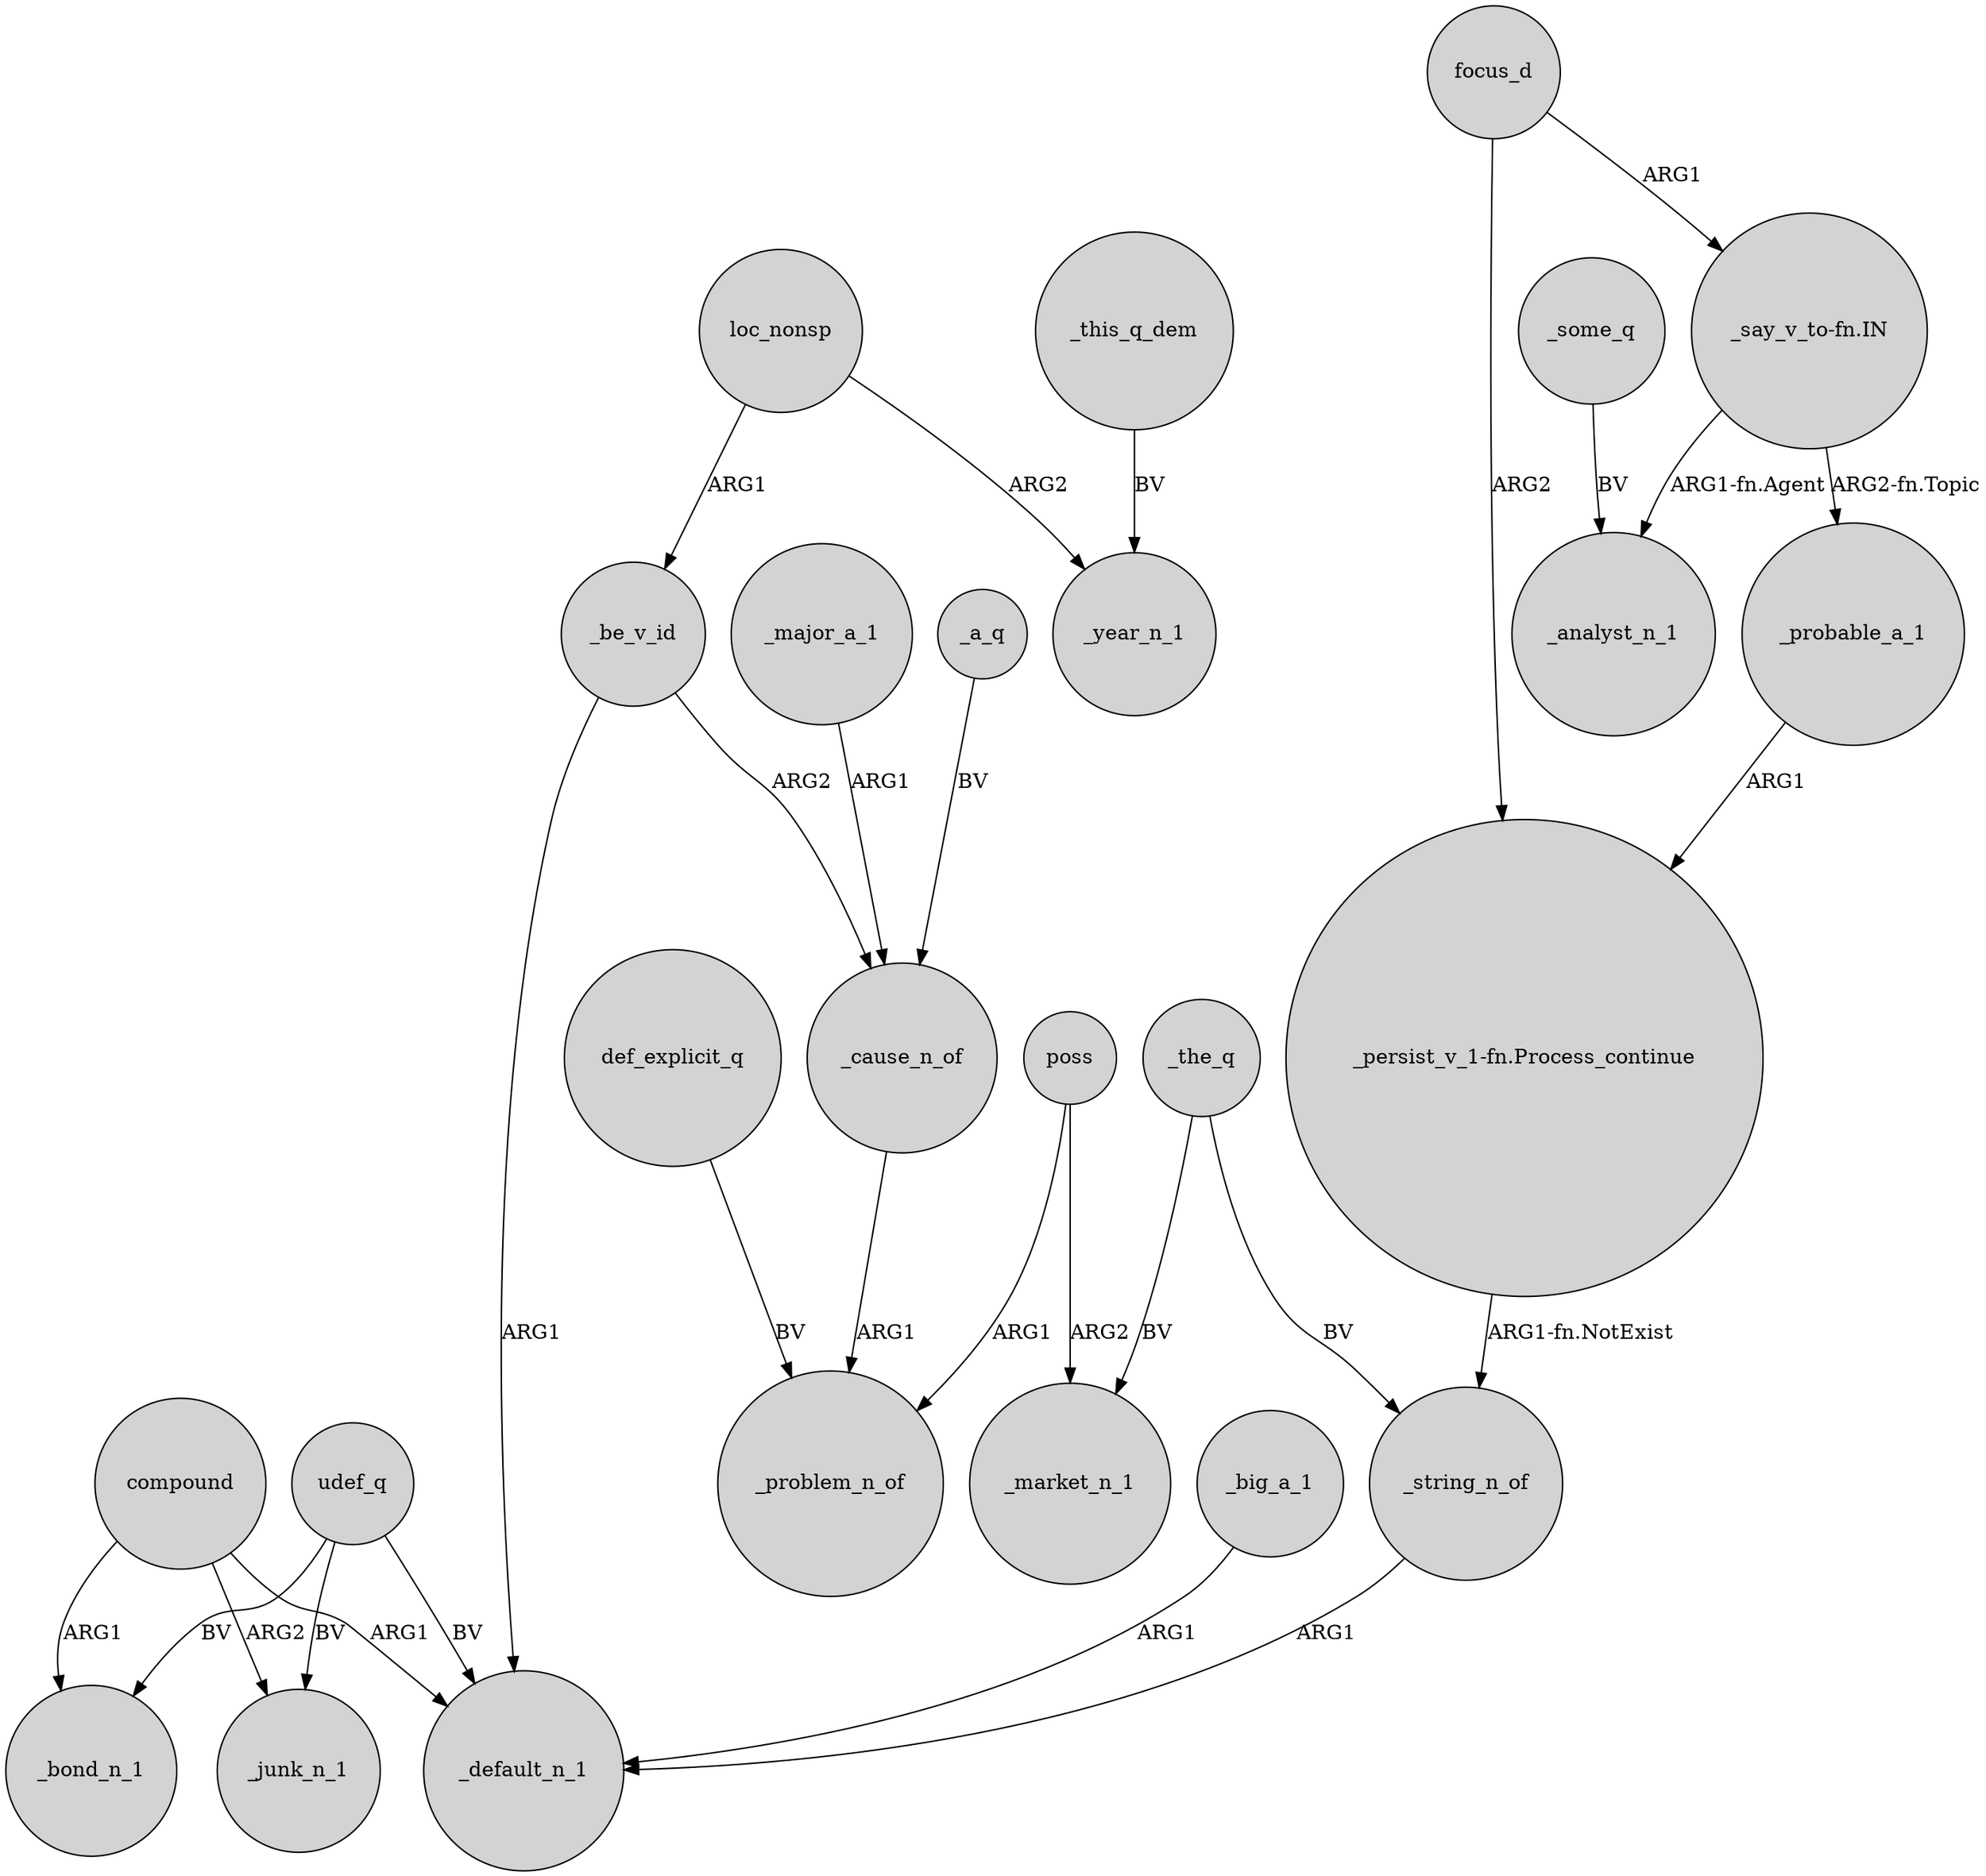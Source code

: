 digraph {
	node [shape=circle style=filled]
	_string_n_of -> _default_n_1 [label=ARG1]
	_major_a_1 -> _cause_n_of [label=ARG1]
	poss -> _problem_n_of [label=ARG1]
	compound -> _bond_n_1 [label=ARG1]
	_the_q -> _string_n_of [label=BV]
	_big_a_1 -> _default_n_1 [label=ARG1]
	udef_q -> _default_n_1 [label=BV]
	compound -> _junk_n_1 [label=ARG2]
	focus_d -> "_persist_v_1-fn.Process_continue" [label=ARG2]
	_cause_n_of -> _problem_n_of [label=ARG1]
	"_persist_v_1-fn.Process_continue" -> _string_n_of [label="ARG1-fn.NotExist"]
	"_say_v_to-fn.IN" -> _probable_a_1 [label="ARG2-fn.Topic"]
	udef_q -> _junk_n_1 [label=BV]
	udef_q -> _bond_n_1 [label=BV]
	def_explicit_q -> _problem_n_of [label=BV]
	_probable_a_1 -> "_persist_v_1-fn.Process_continue" [label=ARG1]
	poss -> _market_n_1 [label=ARG2]
	_some_q -> _analyst_n_1 [label=BV]
	"_say_v_to-fn.IN" -> _analyst_n_1 [label="ARG1-fn.Agent"]
	compound -> _default_n_1 [label=ARG1]
	loc_nonsp -> _year_n_1 [label=ARG2]
	_a_q -> _cause_n_of [label=BV]
	loc_nonsp -> _be_v_id [label=ARG1]
	_the_q -> _market_n_1 [label=BV]
	_be_v_id -> _cause_n_of [label=ARG2]
	_be_v_id -> _default_n_1 [label=ARG1]
	focus_d -> "_say_v_to-fn.IN" [label=ARG1]
	_this_q_dem -> _year_n_1 [label=BV]
}
